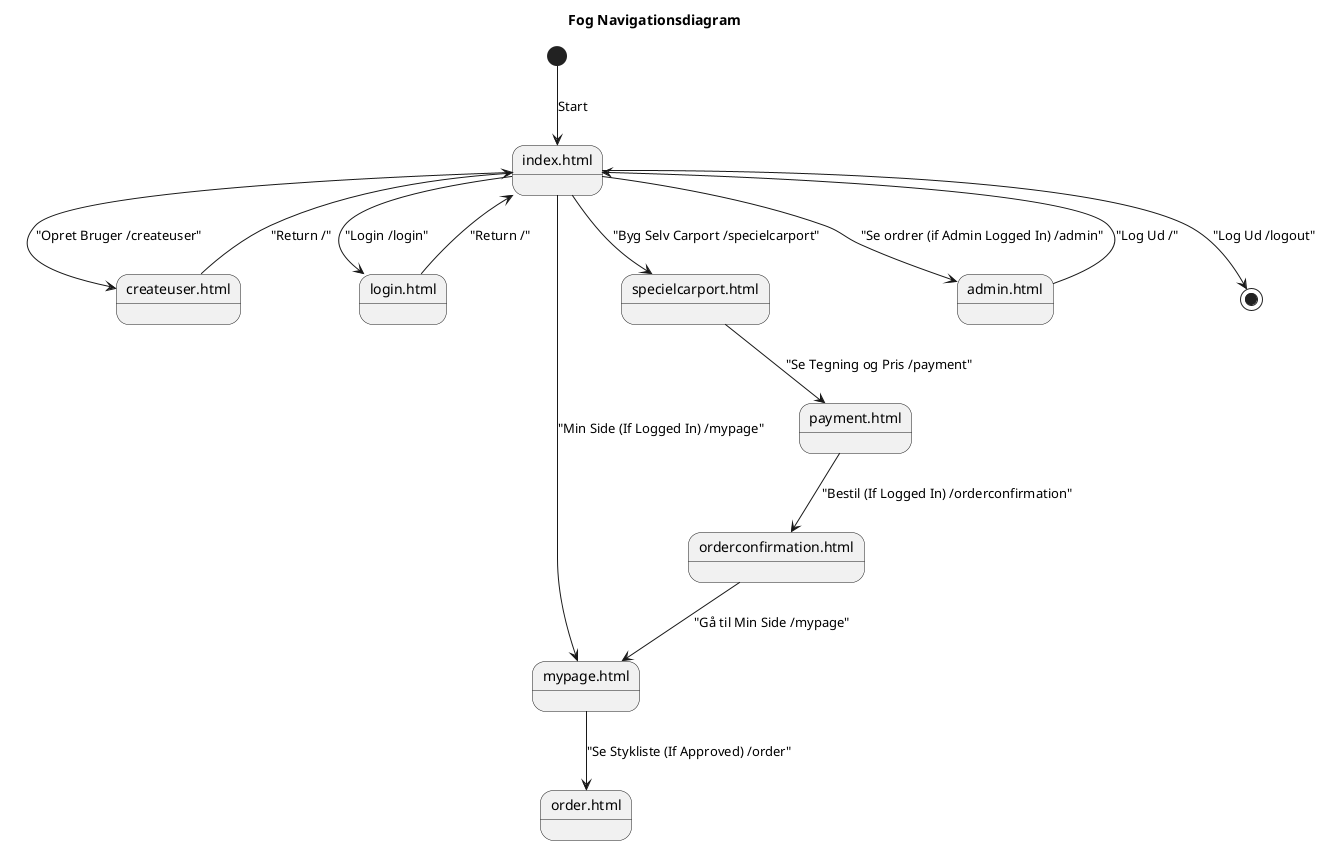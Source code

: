 @startuml
title Fog Navigationsdiagram

state "index.html" as index
state "createuser.html" as createuser
state "login.html" as login
state "mypage.html" as mypage
state "specielcarport.html" as specielcarport
state "payment.html" as payment
state "order.html" as order
state "orderconfirmation.html" as orderconfirmation
state "admin.html" as admin

[*] --> index : Start

index --> createuser : "Opret Bruger /createuser"
createuser --> index : "Return /"

index --> login : "Login /login"
login --> index : "Return /"

index --> specielcarport : "Byg Selv Carport /specielcarport"
specielcarport --> payment : "Se Tegning og Pris /payment"

payment --> orderconfirmation : "Bestil (If Logged In) /orderconfirmation"
orderconfirmation --> mypage : "Gå til Min Side /mypage"

mypage --> order : "Se Stykliste (If Approved) /order"

index --> mypage : "Min Side (If Logged In) /mypage"

index --> admin : "Se ordrer (if Admin Logged In) /admin"
admin --> index : "Log Ud /"

index --> [*] : "Log Ud /logout"
@enduml